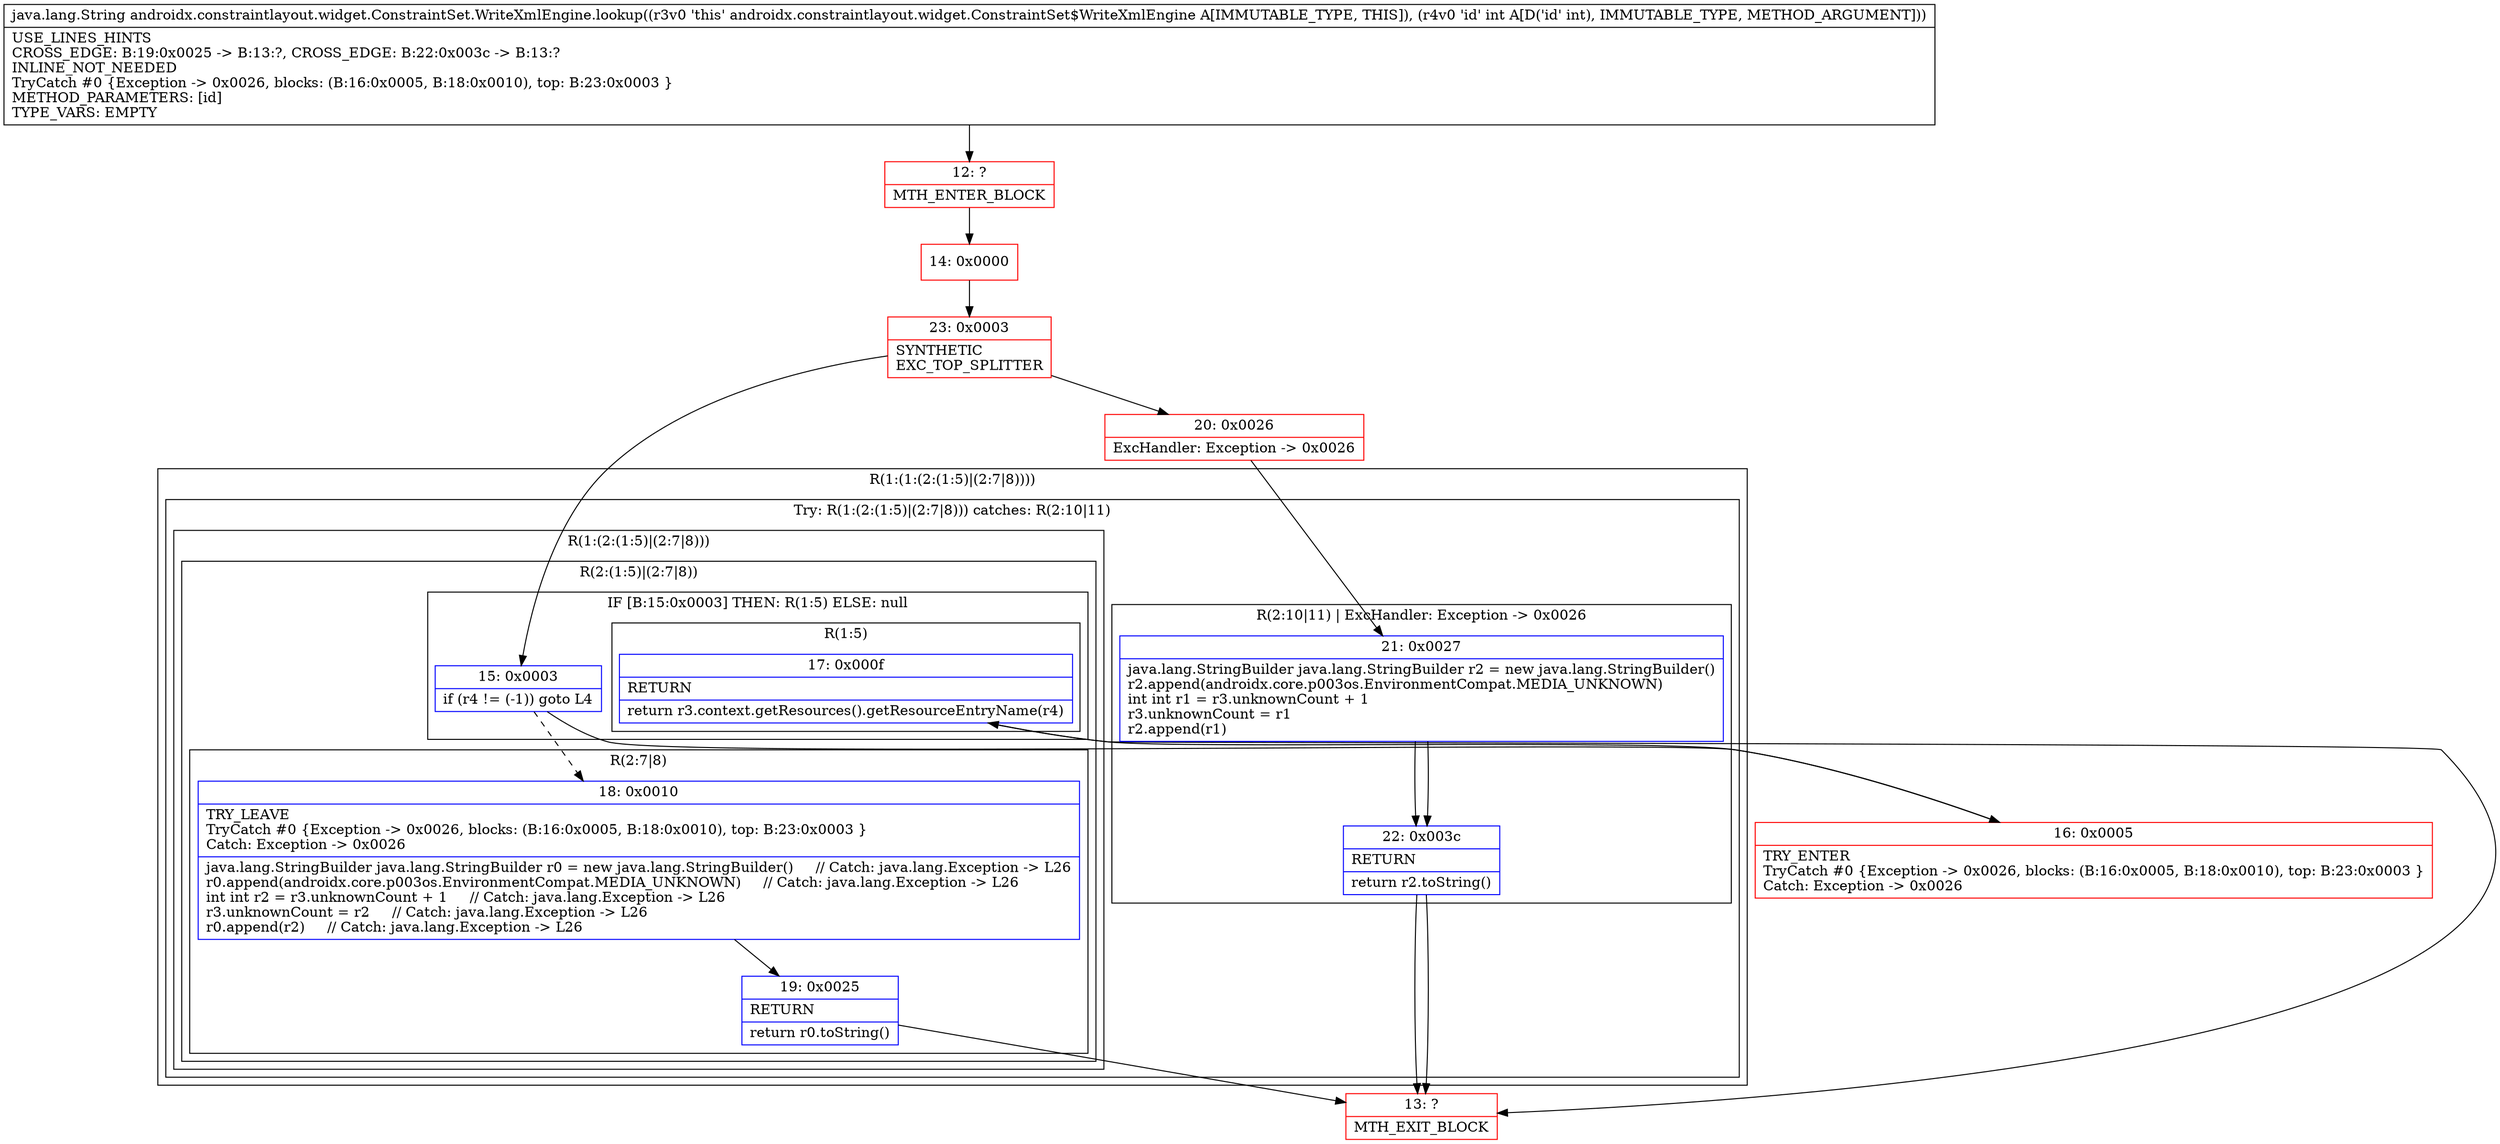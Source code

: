 digraph "CFG forandroidx.constraintlayout.widget.ConstraintSet.WriteXmlEngine.lookup(I)Ljava\/lang\/String;" {
subgraph cluster_Region_2015282120 {
label = "R(1:(1:(2:(1:5)|(2:7|8))))";
node [shape=record,color=blue];
subgraph cluster_TryCatchRegion_1439437534 {
label = "Try: R(1:(2:(1:5)|(2:7|8))) catches: R(2:10|11)";
node [shape=record,color=blue];
subgraph cluster_Region_942604227 {
label = "R(1:(2:(1:5)|(2:7|8)))";
node [shape=record,color=blue];
subgraph cluster_Region_1855573133 {
label = "R(2:(1:5)|(2:7|8))";
node [shape=record,color=blue];
subgraph cluster_IfRegion_1620525589 {
label = "IF [B:15:0x0003] THEN: R(1:5) ELSE: null";
node [shape=record,color=blue];
Node_15 [shape=record,label="{15\:\ 0x0003|if (r4 != (\-1)) goto L4\l}"];
subgraph cluster_Region_1442379323 {
label = "R(1:5)";
node [shape=record,color=blue];
Node_17 [shape=record,label="{17\:\ 0x000f|RETURN\l|return r3.context.getResources().getResourceEntryName(r4)\l}"];
}
}
subgraph cluster_Region_1196625740 {
label = "R(2:7|8)";
node [shape=record,color=blue];
Node_18 [shape=record,label="{18\:\ 0x0010|TRY_LEAVE\lTryCatch #0 \{Exception \-\> 0x0026, blocks: (B:16:0x0005, B:18:0x0010), top: B:23:0x0003 \}\lCatch: Exception \-\> 0x0026\l|java.lang.StringBuilder java.lang.StringBuilder r0 = new java.lang.StringBuilder()     \/\/ Catch: java.lang.Exception \-\> L26\lr0.append(androidx.core.p003os.EnvironmentCompat.MEDIA_UNKNOWN)     \/\/ Catch: java.lang.Exception \-\> L26\lint int r2 = r3.unknownCount + 1     \/\/ Catch: java.lang.Exception \-\> L26\lr3.unknownCount = r2     \/\/ Catch: java.lang.Exception \-\> L26\lr0.append(r2)     \/\/ Catch: java.lang.Exception \-\> L26\l}"];
Node_19 [shape=record,label="{19\:\ 0x0025|RETURN\l|return r0.toString()\l}"];
}
}
}
subgraph cluster_Region_107801333 {
label = "R(2:10|11) | ExcHandler: Exception \-\> 0x0026\l";
node [shape=record,color=blue];
Node_21 [shape=record,label="{21\:\ 0x0027|java.lang.StringBuilder java.lang.StringBuilder r2 = new java.lang.StringBuilder()\lr2.append(androidx.core.p003os.EnvironmentCompat.MEDIA_UNKNOWN)\lint int r1 = r3.unknownCount + 1\lr3.unknownCount = r1\lr2.append(r1)\l}"];
Node_22 [shape=record,label="{22\:\ 0x003c|RETURN\l|return r2.toString()\l}"];
}
}
}
subgraph cluster_Region_107801333 {
label = "R(2:10|11) | ExcHandler: Exception \-\> 0x0026\l";
node [shape=record,color=blue];
Node_21 [shape=record,label="{21\:\ 0x0027|java.lang.StringBuilder java.lang.StringBuilder r2 = new java.lang.StringBuilder()\lr2.append(androidx.core.p003os.EnvironmentCompat.MEDIA_UNKNOWN)\lint int r1 = r3.unknownCount + 1\lr3.unknownCount = r1\lr2.append(r1)\l}"];
Node_22 [shape=record,label="{22\:\ 0x003c|RETURN\l|return r2.toString()\l}"];
}
Node_12 [shape=record,color=red,label="{12\:\ ?|MTH_ENTER_BLOCK\l}"];
Node_14 [shape=record,color=red,label="{14\:\ 0x0000}"];
Node_23 [shape=record,color=red,label="{23\:\ 0x0003|SYNTHETIC\lEXC_TOP_SPLITTER\l}"];
Node_16 [shape=record,color=red,label="{16\:\ 0x0005|TRY_ENTER\lTryCatch #0 \{Exception \-\> 0x0026, blocks: (B:16:0x0005, B:18:0x0010), top: B:23:0x0003 \}\lCatch: Exception \-\> 0x0026\l}"];
Node_13 [shape=record,color=red,label="{13\:\ ?|MTH_EXIT_BLOCK\l}"];
Node_20 [shape=record,color=red,label="{20\:\ 0x0026|ExcHandler: Exception \-\> 0x0026\l}"];
MethodNode[shape=record,label="{java.lang.String androidx.constraintlayout.widget.ConstraintSet.WriteXmlEngine.lookup((r3v0 'this' androidx.constraintlayout.widget.ConstraintSet$WriteXmlEngine A[IMMUTABLE_TYPE, THIS]), (r4v0 'id' int A[D('id' int), IMMUTABLE_TYPE, METHOD_ARGUMENT]))  | USE_LINES_HINTS\lCROSS_EDGE: B:19:0x0025 \-\> B:13:?, CROSS_EDGE: B:22:0x003c \-\> B:13:?\lINLINE_NOT_NEEDED\lTryCatch #0 \{Exception \-\> 0x0026, blocks: (B:16:0x0005, B:18:0x0010), top: B:23:0x0003 \}\lMETHOD_PARAMETERS: [id]\lTYPE_VARS: EMPTY\l}"];
MethodNode -> Node_12;Node_15 -> Node_16;
Node_15 -> Node_18[style=dashed];
Node_17 -> Node_13;
Node_18 -> Node_19;
Node_19 -> Node_13;
Node_21 -> Node_22;
Node_22 -> Node_13;
Node_21 -> Node_22;
Node_22 -> Node_13;
Node_12 -> Node_14;
Node_14 -> Node_23;
Node_23 -> Node_15;
Node_23 -> Node_20;
Node_16 -> Node_17;
Node_20 -> Node_21;
}

